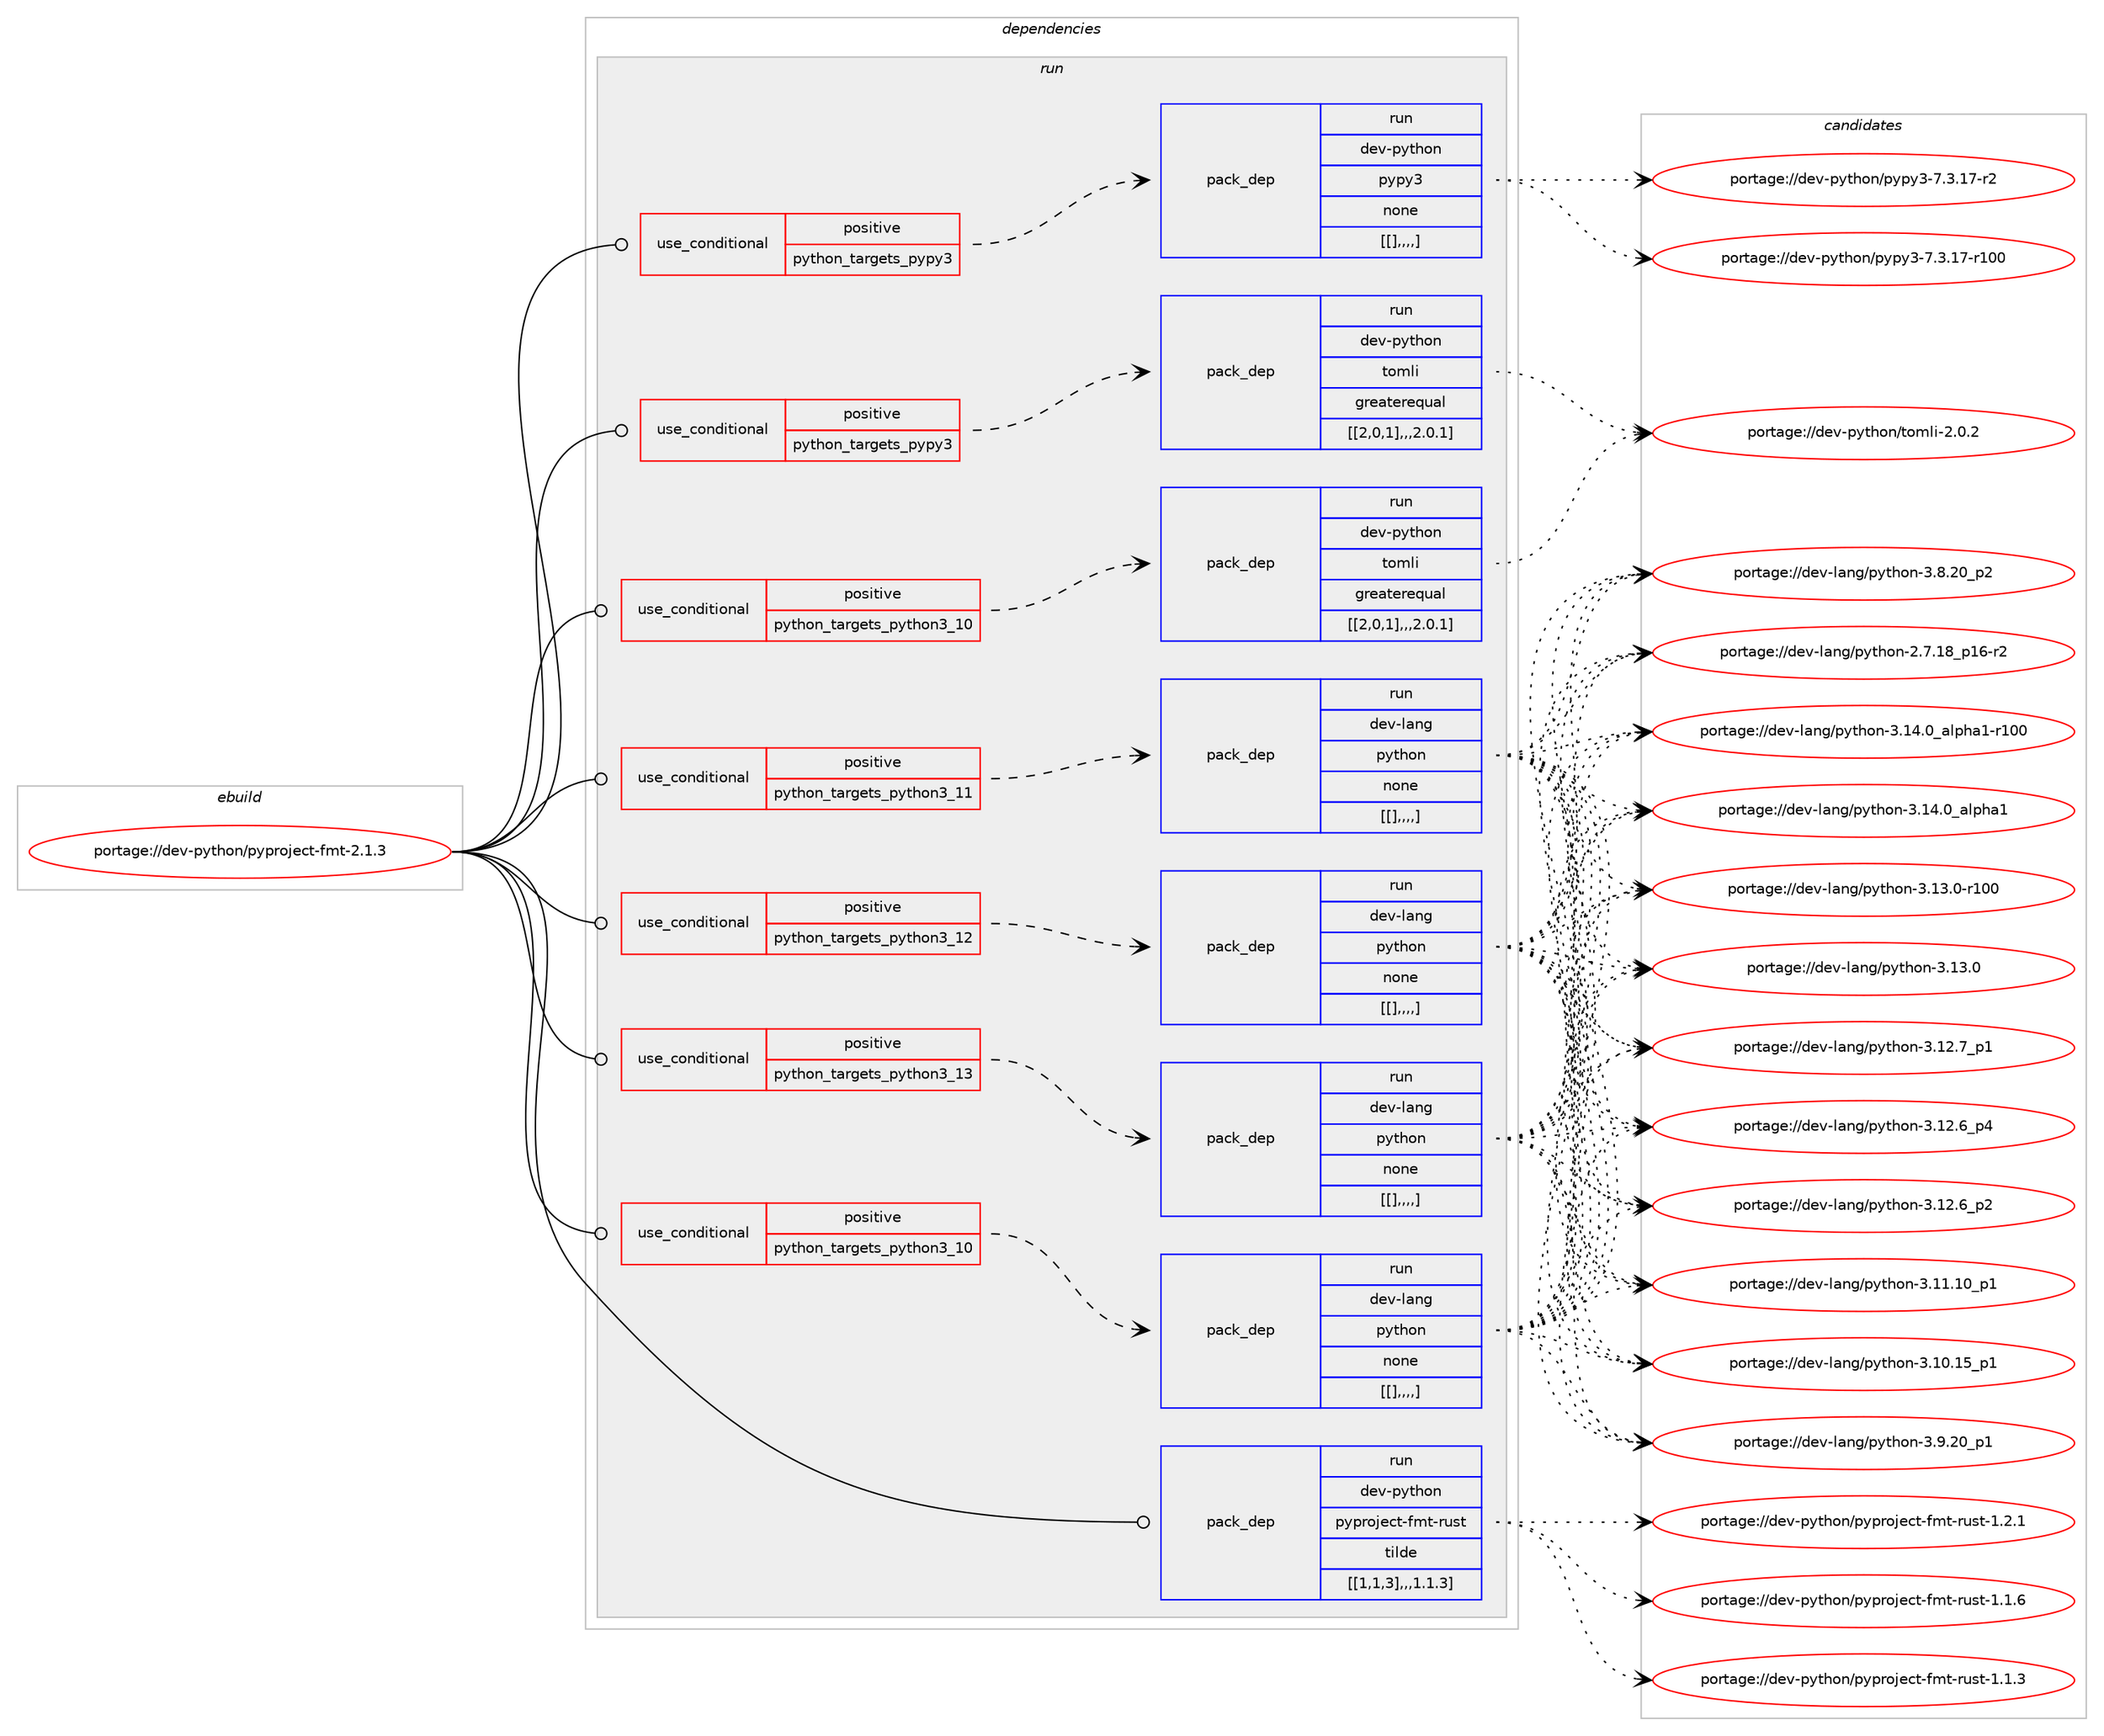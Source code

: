 digraph prolog {

# *************
# Graph options
# *************

newrank=true;
concentrate=true;
compound=true;
graph [rankdir=LR,fontname=Helvetica,fontsize=10,ranksep=1.5];#, ranksep=2.5, nodesep=0.2];
edge  [arrowhead=vee];
node  [fontname=Helvetica,fontsize=10];

# **********
# The ebuild
# **********

subgraph cluster_leftcol {
color=gray;
label=<<i>ebuild</i>>;
id [label="portage://dev-python/pyproject-fmt-2.1.3", color=red, width=4, href="../dev-python/pyproject-fmt-2.1.3.svg"];
}

# ****************
# The dependencies
# ****************

subgraph cluster_midcol {
color=gray;
label=<<i>dependencies</i>>;
subgraph cluster_compile {
fillcolor="#eeeeee";
style=filled;
label=<<i>compile</i>>;
}
subgraph cluster_compileandrun {
fillcolor="#eeeeee";
style=filled;
label=<<i>compile and run</i>>;
}
subgraph cluster_run {
fillcolor="#eeeeee";
style=filled;
label=<<i>run</i>>;
subgraph cond40007 {
dependency164308 [label=<<TABLE BORDER="0" CELLBORDER="1" CELLSPACING="0" CELLPADDING="4"><TR><TD ROWSPAN="3" CELLPADDING="10">use_conditional</TD></TR><TR><TD>positive</TD></TR><TR><TD>python_targets_pypy3</TD></TR></TABLE>>, shape=none, color=red];
subgraph pack122979 {
dependency164327 [label=<<TABLE BORDER="0" CELLBORDER="1" CELLSPACING="0" CELLPADDING="4" WIDTH="220"><TR><TD ROWSPAN="6" CELLPADDING="30">pack_dep</TD></TR><TR><TD WIDTH="110">run</TD></TR><TR><TD>dev-python</TD></TR><TR><TD>pypy3</TD></TR><TR><TD>none</TD></TR><TR><TD>[[],,,,]</TD></TR></TABLE>>, shape=none, color=blue];
}
dependency164308:e -> dependency164327:w [weight=20,style="dashed",arrowhead="vee"];
}
id:e -> dependency164308:w [weight=20,style="solid",arrowhead="odot"];
subgraph cond40019 {
dependency164332 [label=<<TABLE BORDER="0" CELLBORDER="1" CELLSPACING="0" CELLPADDING="4"><TR><TD ROWSPAN="3" CELLPADDING="10">use_conditional</TD></TR><TR><TD>positive</TD></TR><TR><TD>python_targets_pypy3</TD></TR></TABLE>>, shape=none, color=red];
subgraph pack122999 {
dependency164369 [label=<<TABLE BORDER="0" CELLBORDER="1" CELLSPACING="0" CELLPADDING="4" WIDTH="220"><TR><TD ROWSPAN="6" CELLPADDING="30">pack_dep</TD></TR><TR><TD WIDTH="110">run</TD></TR><TR><TD>dev-python</TD></TR><TR><TD>tomli</TD></TR><TR><TD>greaterequal</TD></TR><TR><TD>[[2,0,1],,,2.0.1]</TD></TR></TABLE>>, shape=none, color=blue];
}
dependency164332:e -> dependency164369:w [weight=20,style="dashed",arrowhead="vee"];
}
id:e -> dependency164332:w [weight=20,style="solid",arrowhead="odot"];
subgraph cond40043 {
dependency164374 [label=<<TABLE BORDER="0" CELLBORDER="1" CELLSPACING="0" CELLPADDING="4"><TR><TD ROWSPAN="3" CELLPADDING="10">use_conditional</TD></TR><TR><TD>positive</TD></TR><TR><TD>python_targets_python3_10</TD></TR></TABLE>>, shape=none, color=red];
subgraph pack123031 {
dependency164414 [label=<<TABLE BORDER="0" CELLBORDER="1" CELLSPACING="0" CELLPADDING="4" WIDTH="220"><TR><TD ROWSPAN="6" CELLPADDING="30">pack_dep</TD></TR><TR><TD WIDTH="110">run</TD></TR><TR><TD>dev-lang</TD></TR><TR><TD>python</TD></TR><TR><TD>none</TD></TR><TR><TD>[[],,,,]</TD></TR></TABLE>>, shape=none, color=blue];
}
dependency164374:e -> dependency164414:w [weight=20,style="dashed",arrowhead="vee"];
}
id:e -> dependency164374:w [weight=20,style="solid",arrowhead="odot"];
subgraph cond40064 {
dependency164420 [label=<<TABLE BORDER="0" CELLBORDER="1" CELLSPACING="0" CELLPADDING="4"><TR><TD ROWSPAN="3" CELLPADDING="10">use_conditional</TD></TR><TR><TD>positive</TD></TR><TR><TD>python_targets_python3_10</TD></TR></TABLE>>, shape=none, color=red];
subgraph pack123035 {
dependency164422 [label=<<TABLE BORDER="0" CELLBORDER="1" CELLSPACING="0" CELLPADDING="4" WIDTH="220"><TR><TD ROWSPAN="6" CELLPADDING="30">pack_dep</TD></TR><TR><TD WIDTH="110">run</TD></TR><TR><TD>dev-python</TD></TR><TR><TD>tomli</TD></TR><TR><TD>greaterequal</TD></TR><TR><TD>[[2,0,1],,,2.0.1]</TD></TR></TABLE>>, shape=none, color=blue];
}
dependency164420:e -> dependency164422:w [weight=20,style="dashed",arrowhead="vee"];
}
id:e -> dependency164420:w [weight=20,style="solid",arrowhead="odot"];
subgraph cond40066 {
dependency164426 [label=<<TABLE BORDER="0" CELLBORDER="1" CELLSPACING="0" CELLPADDING="4"><TR><TD ROWSPAN="3" CELLPADDING="10">use_conditional</TD></TR><TR><TD>positive</TD></TR><TR><TD>python_targets_python3_11</TD></TR></TABLE>>, shape=none, color=red];
subgraph pack123039 {
dependency164430 [label=<<TABLE BORDER="0" CELLBORDER="1" CELLSPACING="0" CELLPADDING="4" WIDTH="220"><TR><TD ROWSPAN="6" CELLPADDING="30">pack_dep</TD></TR><TR><TD WIDTH="110">run</TD></TR><TR><TD>dev-lang</TD></TR><TR><TD>python</TD></TR><TR><TD>none</TD></TR><TR><TD>[[],,,,]</TD></TR></TABLE>>, shape=none, color=blue];
}
dependency164426:e -> dependency164430:w [weight=20,style="dashed",arrowhead="vee"];
}
id:e -> dependency164426:w [weight=20,style="solid",arrowhead="odot"];
subgraph cond40068 {
dependency164493 [label=<<TABLE BORDER="0" CELLBORDER="1" CELLSPACING="0" CELLPADDING="4"><TR><TD ROWSPAN="3" CELLPADDING="10">use_conditional</TD></TR><TR><TD>positive</TD></TR><TR><TD>python_targets_python3_12</TD></TR></TABLE>>, shape=none, color=red];
subgraph pack123098 {
dependency164537 [label=<<TABLE BORDER="0" CELLBORDER="1" CELLSPACING="0" CELLPADDING="4" WIDTH="220"><TR><TD ROWSPAN="6" CELLPADDING="30">pack_dep</TD></TR><TR><TD WIDTH="110">run</TD></TR><TR><TD>dev-lang</TD></TR><TR><TD>python</TD></TR><TR><TD>none</TD></TR><TR><TD>[[],,,,]</TD></TR></TABLE>>, shape=none, color=blue];
}
dependency164493:e -> dependency164537:w [weight=20,style="dashed",arrowhead="vee"];
}
id:e -> dependency164493:w [weight=20,style="solid",arrowhead="odot"];
subgraph cond40143 {
dependency164651 [label=<<TABLE BORDER="0" CELLBORDER="1" CELLSPACING="0" CELLPADDING="4"><TR><TD ROWSPAN="3" CELLPADDING="10">use_conditional</TD></TR><TR><TD>positive</TD></TR><TR><TD>python_targets_python3_13</TD></TR></TABLE>>, shape=none, color=red];
subgraph pack123175 {
dependency164659 [label=<<TABLE BORDER="0" CELLBORDER="1" CELLSPACING="0" CELLPADDING="4" WIDTH="220"><TR><TD ROWSPAN="6" CELLPADDING="30">pack_dep</TD></TR><TR><TD WIDTH="110">run</TD></TR><TR><TD>dev-lang</TD></TR><TR><TD>python</TD></TR><TR><TD>none</TD></TR><TR><TD>[[],,,,]</TD></TR></TABLE>>, shape=none, color=blue];
}
dependency164651:e -> dependency164659:w [weight=20,style="dashed",arrowhead="vee"];
}
id:e -> dependency164651:w [weight=20,style="solid",arrowhead="odot"];
subgraph pack123210 {
dependency164713 [label=<<TABLE BORDER="0" CELLBORDER="1" CELLSPACING="0" CELLPADDING="4" WIDTH="220"><TR><TD ROWSPAN="6" CELLPADDING="30">pack_dep</TD></TR><TR><TD WIDTH="110">run</TD></TR><TR><TD>dev-python</TD></TR><TR><TD>pyproject-fmt-rust</TD></TR><TR><TD>tilde</TD></TR><TR><TD>[[1,1,3],,,1.1.3]</TD></TR></TABLE>>, shape=none, color=blue];
}
id:e -> dependency164713:w [weight=20,style="solid",arrowhead="odot"];
}
}

# **************
# The candidates
# **************

subgraph cluster_choices {
rank=same;
color=gray;
label=<<i>candidates</i>>;

subgraph choice122883 {
color=black;
nodesep=1;
choice100101118451121211161041111104711212111212151455546514649554511450 [label="portage://dev-python/pypy3-7.3.17-r2", color=red, width=4,href="../dev-python/pypy3-7.3.17-r2.svg"];
choice1001011184511212111610411111047112121112121514555465146495545114494848 [label="portage://dev-python/pypy3-7.3.17-r100", color=red, width=4,href="../dev-python/pypy3-7.3.17-r100.svg"];
dependency164327:e -> choice100101118451121211161041111104711212111212151455546514649554511450:w [style=dotted,weight="100"];
dependency164327:e -> choice1001011184511212111610411111047112121112121514555465146495545114494848:w [style=dotted,weight="100"];
}
subgraph choice122899 {
color=black;
nodesep=1;
choice1001011184511212111610411111047116111109108105455046484650 [label="portage://dev-python/tomli-2.0.2", color=red, width=4,href="../dev-python/tomli-2.0.2.svg"];
dependency164369:e -> choice1001011184511212111610411111047116111109108105455046484650:w [style=dotted,weight="100"];
}
subgraph choice122908 {
color=black;
nodesep=1;
choice100101118451089711010347112121116104111110455146495246489597108112104974945114494848 [label="portage://dev-lang/python-3.14.0_alpha1-r100", color=red, width=4,href="../dev-lang/python-3.14.0_alpha1-r100.svg"];
choice1001011184510897110103471121211161041111104551464952464895971081121049749 [label="portage://dev-lang/python-3.14.0_alpha1", color=red, width=4,href="../dev-lang/python-3.14.0_alpha1.svg"];
choice1001011184510897110103471121211161041111104551464951464845114494848 [label="portage://dev-lang/python-3.13.0-r100", color=red, width=4,href="../dev-lang/python-3.13.0-r100.svg"];
choice10010111845108971101034711212111610411111045514649514648 [label="portage://dev-lang/python-3.13.0", color=red, width=4,href="../dev-lang/python-3.13.0.svg"];
choice100101118451089711010347112121116104111110455146495046559511249 [label="portage://dev-lang/python-3.12.7_p1", color=red, width=4,href="../dev-lang/python-3.12.7_p1.svg"];
choice100101118451089711010347112121116104111110455146495046549511252 [label="portage://dev-lang/python-3.12.6_p4", color=red, width=4,href="../dev-lang/python-3.12.6_p4.svg"];
choice100101118451089711010347112121116104111110455146495046549511250 [label="portage://dev-lang/python-3.12.6_p2", color=red, width=4,href="../dev-lang/python-3.12.6_p2.svg"];
choice10010111845108971101034711212111610411111045514649494649489511249 [label="portage://dev-lang/python-3.11.10_p1", color=red, width=4,href="../dev-lang/python-3.11.10_p1.svg"];
choice10010111845108971101034711212111610411111045514649484649539511249 [label="portage://dev-lang/python-3.10.15_p1", color=red, width=4,href="../dev-lang/python-3.10.15_p1.svg"];
choice100101118451089711010347112121116104111110455146574650489511249 [label="portage://dev-lang/python-3.9.20_p1", color=red, width=4,href="../dev-lang/python-3.9.20_p1.svg"];
choice100101118451089711010347112121116104111110455146564650489511250 [label="portage://dev-lang/python-3.8.20_p2", color=red, width=4,href="../dev-lang/python-3.8.20_p2.svg"];
choice100101118451089711010347112121116104111110455046554649569511249544511450 [label="portage://dev-lang/python-2.7.18_p16-r2", color=red, width=4,href="../dev-lang/python-2.7.18_p16-r2.svg"];
dependency164414:e -> choice100101118451089711010347112121116104111110455146495246489597108112104974945114494848:w [style=dotted,weight="100"];
dependency164414:e -> choice1001011184510897110103471121211161041111104551464952464895971081121049749:w [style=dotted,weight="100"];
dependency164414:e -> choice1001011184510897110103471121211161041111104551464951464845114494848:w [style=dotted,weight="100"];
dependency164414:e -> choice10010111845108971101034711212111610411111045514649514648:w [style=dotted,weight="100"];
dependency164414:e -> choice100101118451089711010347112121116104111110455146495046559511249:w [style=dotted,weight="100"];
dependency164414:e -> choice100101118451089711010347112121116104111110455146495046549511252:w [style=dotted,weight="100"];
dependency164414:e -> choice100101118451089711010347112121116104111110455146495046549511250:w [style=dotted,weight="100"];
dependency164414:e -> choice10010111845108971101034711212111610411111045514649494649489511249:w [style=dotted,weight="100"];
dependency164414:e -> choice10010111845108971101034711212111610411111045514649484649539511249:w [style=dotted,weight="100"];
dependency164414:e -> choice100101118451089711010347112121116104111110455146574650489511249:w [style=dotted,weight="100"];
dependency164414:e -> choice100101118451089711010347112121116104111110455146564650489511250:w [style=dotted,weight="100"];
dependency164414:e -> choice100101118451089711010347112121116104111110455046554649569511249544511450:w [style=dotted,weight="100"];
}
subgraph choice122931 {
color=black;
nodesep=1;
choice1001011184511212111610411111047116111109108105455046484650 [label="portage://dev-python/tomli-2.0.2", color=red, width=4,href="../dev-python/tomli-2.0.2.svg"];
dependency164422:e -> choice1001011184511212111610411111047116111109108105455046484650:w [style=dotted,weight="100"];
}
subgraph choice122948 {
color=black;
nodesep=1;
choice100101118451089711010347112121116104111110455146495246489597108112104974945114494848 [label="portage://dev-lang/python-3.14.0_alpha1-r100", color=red, width=4,href="../dev-lang/python-3.14.0_alpha1-r100.svg"];
choice1001011184510897110103471121211161041111104551464952464895971081121049749 [label="portage://dev-lang/python-3.14.0_alpha1", color=red, width=4,href="../dev-lang/python-3.14.0_alpha1.svg"];
choice1001011184510897110103471121211161041111104551464951464845114494848 [label="portage://dev-lang/python-3.13.0-r100", color=red, width=4,href="../dev-lang/python-3.13.0-r100.svg"];
choice10010111845108971101034711212111610411111045514649514648 [label="portage://dev-lang/python-3.13.0", color=red, width=4,href="../dev-lang/python-3.13.0.svg"];
choice100101118451089711010347112121116104111110455146495046559511249 [label="portage://dev-lang/python-3.12.7_p1", color=red, width=4,href="../dev-lang/python-3.12.7_p1.svg"];
choice100101118451089711010347112121116104111110455146495046549511252 [label="portage://dev-lang/python-3.12.6_p4", color=red, width=4,href="../dev-lang/python-3.12.6_p4.svg"];
choice100101118451089711010347112121116104111110455146495046549511250 [label="portage://dev-lang/python-3.12.6_p2", color=red, width=4,href="../dev-lang/python-3.12.6_p2.svg"];
choice10010111845108971101034711212111610411111045514649494649489511249 [label="portage://dev-lang/python-3.11.10_p1", color=red, width=4,href="../dev-lang/python-3.11.10_p1.svg"];
choice10010111845108971101034711212111610411111045514649484649539511249 [label="portage://dev-lang/python-3.10.15_p1", color=red, width=4,href="../dev-lang/python-3.10.15_p1.svg"];
choice100101118451089711010347112121116104111110455146574650489511249 [label="portage://dev-lang/python-3.9.20_p1", color=red, width=4,href="../dev-lang/python-3.9.20_p1.svg"];
choice100101118451089711010347112121116104111110455146564650489511250 [label="portage://dev-lang/python-3.8.20_p2", color=red, width=4,href="../dev-lang/python-3.8.20_p2.svg"];
choice100101118451089711010347112121116104111110455046554649569511249544511450 [label="portage://dev-lang/python-2.7.18_p16-r2", color=red, width=4,href="../dev-lang/python-2.7.18_p16-r2.svg"];
dependency164430:e -> choice100101118451089711010347112121116104111110455146495246489597108112104974945114494848:w [style=dotted,weight="100"];
dependency164430:e -> choice1001011184510897110103471121211161041111104551464952464895971081121049749:w [style=dotted,weight="100"];
dependency164430:e -> choice1001011184510897110103471121211161041111104551464951464845114494848:w [style=dotted,weight="100"];
dependency164430:e -> choice10010111845108971101034711212111610411111045514649514648:w [style=dotted,weight="100"];
dependency164430:e -> choice100101118451089711010347112121116104111110455146495046559511249:w [style=dotted,weight="100"];
dependency164430:e -> choice100101118451089711010347112121116104111110455146495046549511252:w [style=dotted,weight="100"];
dependency164430:e -> choice100101118451089711010347112121116104111110455146495046549511250:w [style=dotted,weight="100"];
dependency164430:e -> choice10010111845108971101034711212111610411111045514649494649489511249:w [style=dotted,weight="100"];
dependency164430:e -> choice10010111845108971101034711212111610411111045514649484649539511249:w [style=dotted,weight="100"];
dependency164430:e -> choice100101118451089711010347112121116104111110455146574650489511249:w [style=dotted,weight="100"];
dependency164430:e -> choice100101118451089711010347112121116104111110455146564650489511250:w [style=dotted,weight="100"];
dependency164430:e -> choice100101118451089711010347112121116104111110455046554649569511249544511450:w [style=dotted,weight="100"];
}
subgraph choice122968 {
color=black;
nodesep=1;
choice100101118451089711010347112121116104111110455146495246489597108112104974945114494848 [label="portage://dev-lang/python-3.14.0_alpha1-r100", color=red, width=4,href="../dev-lang/python-3.14.0_alpha1-r100.svg"];
choice1001011184510897110103471121211161041111104551464952464895971081121049749 [label="portage://dev-lang/python-3.14.0_alpha1", color=red, width=4,href="../dev-lang/python-3.14.0_alpha1.svg"];
choice1001011184510897110103471121211161041111104551464951464845114494848 [label="portage://dev-lang/python-3.13.0-r100", color=red, width=4,href="../dev-lang/python-3.13.0-r100.svg"];
choice10010111845108971101034711212111610411111045514649514648 [label="portage://dev-lang/python-3.13.0", color=red, width=4,href="../dev-lang/python-3.13.0.svg"];
choice100101118451089711010347112121116104111110455146495046559511249 [label="portage://dev-lang/python-3.12.7_p1", color=red, width=4,href="../dev-lang/python-3.12.7_p1.svg"];
choice100101118451089711010347112121116104111110455146495046549511252 [label="portage://dev-lang/python-3.12.6_p4", color=red, width=4,href="../dev-lang/python-3.12.6_p4.svg"];
choice100101118451089711010347112121116104111110455146495046549511250 [label="portage://dev-lang/python-3.12.6_p2", color=red, width=4,href="../dev-lang/python-3.12.6_p2.svg"];
choice10010111845108971101034711212111610411111045514649494649489511249 [label="portage://dev-lang/python-3.11.10_p1", color=red, width=4,href="../dev-lang/python-3.11.10_p1.svg"];
choice10010111845108971101034711212111610411111045514649484649539511249 [label="portage://dev-lang/python-3.10.15_p1", color=red, width=4,href="../dev-lang/python-3.10.15_p1.svg"];
choice100101118451089711010347112121116104111110455146574650489511249 [label="portage://dev-lang/python-3.9.20_p1", color=red, width=4,href="../dev-lang/python-3.9.20_p1.svg"];
choice100101118451089711010347112121116104111110455146564650489511250 [label="portage://dev-lang/python-3.8.20_p2", color=red, width=4,href="../dev-lang/python-3.8.20_p2.svg"];
choice100101118451089711010347112121116104111110455046554649569511249544511450 [label="portage://dev-lang/python-2.7.18_p16-r2", color=red, width=4,href="../dev-lang/python-2.7.18_p16-r2.svg"];
dependency164537:e -> choice100101118451089711010347112121116104111110455146495246489597108112104974945114494848:w [style=dotted,weight="100"];
dependency164537:e -> choice1001011184510897110103471121211161041111104551464952464895971081121049749:w [style=dotted,weight="100"];
dependency164537:e -> choice1001011184510897110103471121211161041111104551464951464845114494848:w [style=dotted,weight="100"];
dependency164537:e -> choice10010111845108971101034711212111610411111045514649514648:w [style=dotted,weight="100"];
dependency164537:e -> choice100101118451089711010347112121116104111110455146495046559511249:w [style=dotted,weight="100"];
dependency164537:e -> choice100101118451089711010347112121116104111110455146495046549511252:w [style=dotted,weight="100"];
dependency164537:e -> choice100101118451089711010347112121116104111110455146495046549511250:w [style=dotted,weight="100"];
dependency164537:e -> choice10010111845108971101034711212111610411111045514649494649489511249:w [style=dotted,weight="100"];
dependency164537:e -> choice10010111845108971101034711212111610411111045514649484649539511249:w [style=dotted,weight="100"];
dependency164537:e -> choice100101118451089711010347112121116104111110455146574650489511249:w [style=dotted,weight="100"];
dependency164537:e -> choice100101118451089711010347112121116104111110455146564650489511250:w [style=dotted,weight="100"];
dependency164537:e -> choice100101118451089711010347112121116104111110455046554649569511249544511450:w [style=dotted,weight="100"];
}
subgraph choice122992 {
color=black;
nodesep=1;
choice100101118451089711010347112121116104111110455146495246489597108112104974945114494848 [label="portage://dev-lang/python-3.14.0_alpha1-r100", color=red, width=4,href="../dev-lang/python-3.14.0_alpha1-r100.svg"];
choice1001011184510897110103471121211161041111104551464952464895971081121049749 [label="portage://dev-lang/python-3.14.0_alpha1", color=red, width=4,href="../dev-lang/python-3.14.0_alpha1.svg"];
choice1001011184510897110103471121211161041111104551464951464845114494848 [label="portage://dev-lang/python-3.13.0-r100", color=red, width=4,href="../dev-lang/python-3.13.0-r100.svg"];
choice10010111845108971101034711212111610411111045514649514648 [label="portage://dev-lang/python-3.13.0", color=red, width=4,href="../dev-lang/python-3.13.0.svg"];
choice100101118451089711010347112121116104111110455146495046559511249 [label="portage://dev-lang/python-3.12.7_p1", color=red, width=4,href="../dev-lang/python-3.12.7_p1.svg"];
choice100101118451089711010347112121116104111110455146495046549511252 [label="portage://dev-lang/python-3.12.6_p4", color=red, width=4,href="../dev-lang/python-3.12.6_p4.svg"];
choice100101118451089711010347112121116104111110455146495046549511250 [label="portage://dev-lang/python-3.12.6_p2", color=red, width=4,href="../dev-lang/python-3.12.6_p2.svg"];
choice10010111845108971101034711212111610411111045514649494649489511249 [label="portage://dev-lang/python-3.11.10_p1", color=red, width=4,href="../dev-lang/python-3.11.10_p1.svg"];
choice10010111845108971101034711212111610411111045514649484649539511249 [label="portage://dev-lang/python-3.10.15_p1", color=red, width=4,href="../dev-lang/python-3.10.15_p1.svg"];
choice100101118451089711010347112121116104111110455146574650489511249 [label="portage://dev-lang/python-3.9.20_p1", color=red, width=4,href="../dev-lang/python-3.9.20_p1.svg"];
choice100101118451089711010347112121116104111110455146564650489511250 [label="portage://dev-lang/python-3.8.20_p2", color=red, width=4,href="../dev-lang/python-3.8.20_p2.svg"];
choice100101118451089711010347112121116104111110455046554649569511249544511450 [label="portage://dev-lang/python-2.7.18_p16-r2", color=red, width=4,href="../dev-lang/python-2.7.18_p16-r2.svg"];
dependency164659:e -> choice100101118451089711010347112121116104111110455146495246489597108112104974945114494848:w [style=dotted,weight="100"];
dependency164659:e -> choice1001011184510897110103471121211161041111104551464952464895971081121049749:w [style=dotted,weight="100"];
dependency164659:e -> choice1001011184510897110103471121211161041111104551464951464845114494848:w [style=dotted,weight="100"];
dependency164659:e -> choice10010111845108971101034711212111610411111045514649514648:w [style=dotted,weight="100"];
dependency164659:e -> choice100101118451089711010347112121116104111110455146495046559511249:w [style=dotted,weight="100"];
dependency164659:e -> choice100101118451089711010347112121116104111110455146495046549511252:w [style=dotted,weight="100"];
dependency164659:e -> choice100101118451089711010347112121116104111110455146495046549511250:w [style=dotted,weight="100"];
dependency164659:e -> choice10010111845108971101034711212111610411111045514649494649489511249:w [style=dotted,weight="100"];
dependency164659:e -> choice10010111845108971101034711212111610411111045514649484649539511249:w [style=dotted,weight="100"];
dependency164659:e -> choice100101118451089711010347112121116104111110455146574650489511249:w [style=dotted,weight="100"];
dependency164659:e -> choice100101118451089711010347112121116104111110455146564650489511250:w [style=dotted,weight="100"];
dependency164659:e -> choice100101118451089711010347112121116104111110455046554649569511249544511450:w [style=dotted,weight="100"];
}
subgraph choice123012 {
color=black;
nodesep=1;
choice1001011184511212111610411111047112121112114111106101991164510210911645114117115116454946504649 [label="portage://dev-python/pyproject-fmt-rust-1.2.1", color=red, width=4,href="../dev-python/pyproject-fmt-rust-1.2.1.svg"];
choice1001011184511212111610411111047112121112114111106101991164510210911645114117115116454946494654 [label="portage://dev-python/pyproject-fmt-rust-1.1.6", color=red, width=4,href="../dev-python/pyproject-fmt-rust-1.1.6.svg"];
choice1001011184511212111610411111047112121112114111106101991164510210911645114117115116454946494651 [label="portage://dev-python/pyproject-fmt-rust-1.1.3", color=red, width=4,href="../dev-python/pyproject-fmt-rust-1.1.3.svg"];
dependency164713:e -> choice1001011184511212111610411111047112121112114111106101991164510210911645114117115116454946504649:w [style=dotted,weight="100"];
dependency164713:e -> choice1001011184511212111610411111047112121112114111106101991164510210911645114117115116454946494654:w [style=dotted,weight="100"];
dependency164713:e -> choice1001011184511212111610411111047112121112114111106101991164510210911645114117115116454946494651:w [style=dotted,weight="100"];
}
}

}
